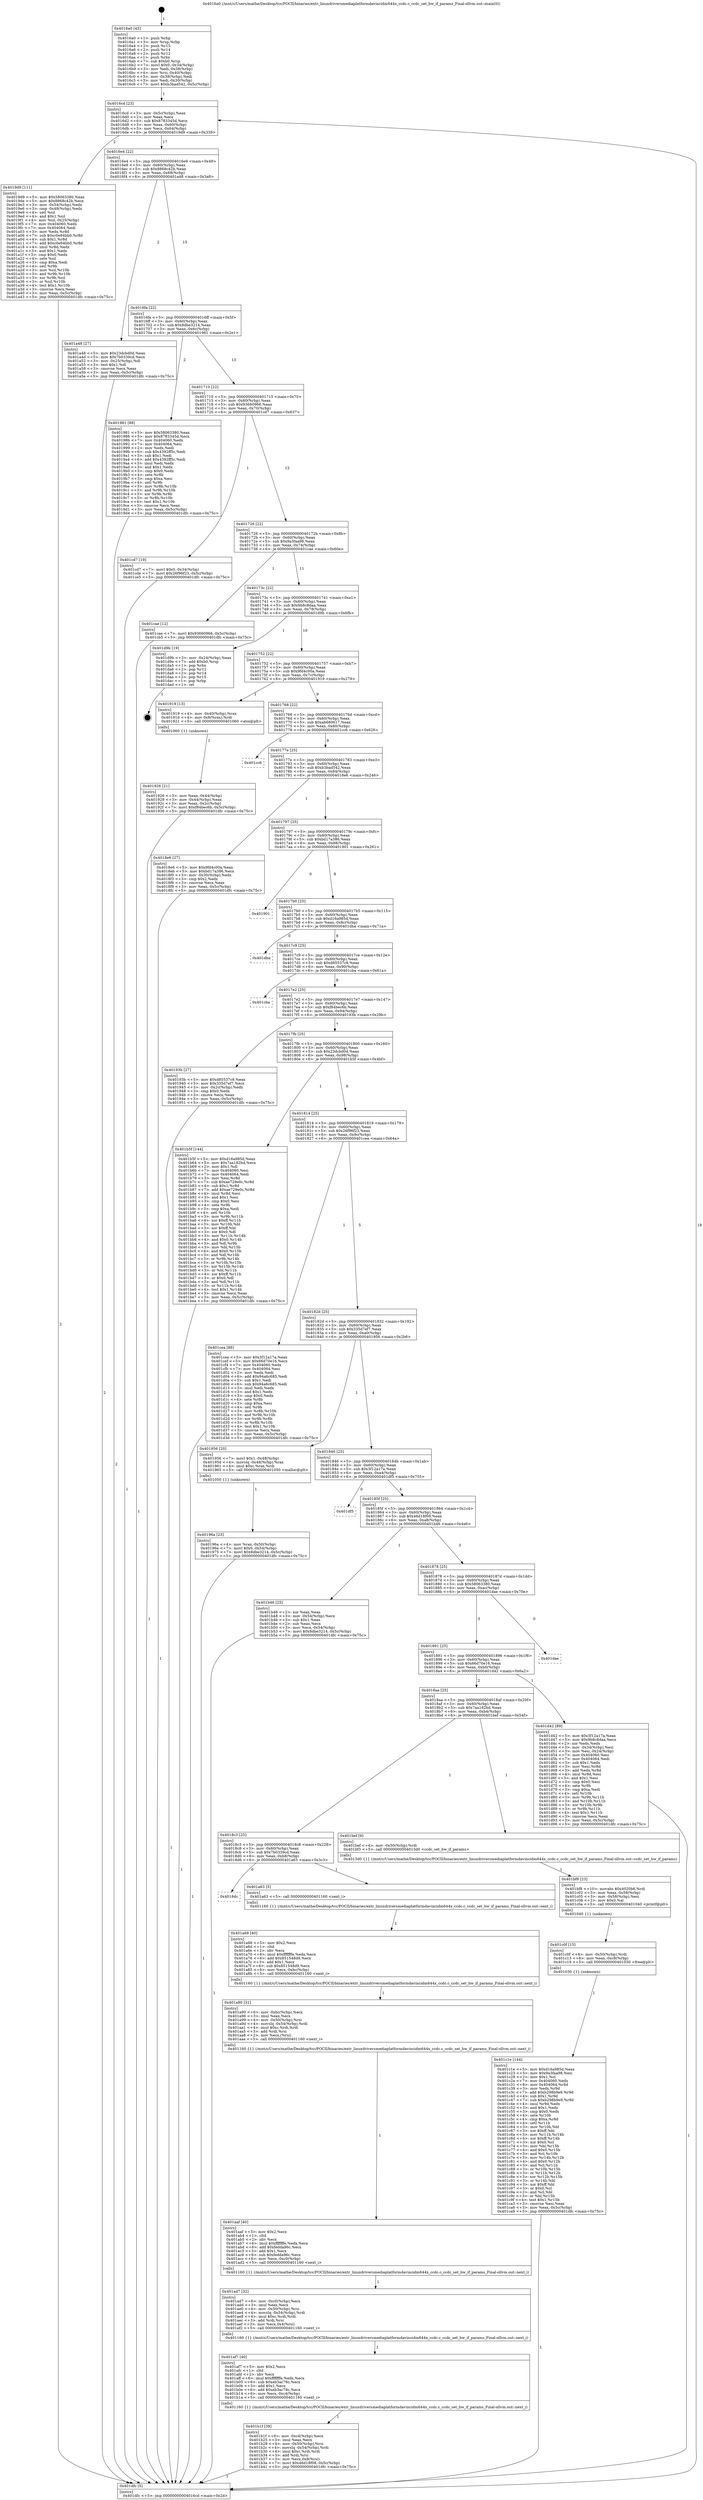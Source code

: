 digraph "0x4016a0" {
  label = "0x4016a0 (/mnt/c/Users/mathe/Desktop/tcc/POCII/binaries/extr_linuxdriversmediaplatformdavincidm644x_ccdc.c_ccdc_set_hw_if_params_Final-ollvm.out::main(0))"
  labelloc = "t"
  node[shape=record]

  Entry [label="",width=0.3,height=0.3,shape=circle,fillcolor=black,style=filled]
  "0x4016cd" [label="{
     0x4016cd [23]\l
     | [instrs]\l
     &nbsp;&nbsp;0x4016cd \<+3\>: mov -0x5c(%rbp),%eax\l
     &nbsp;&nbsp;0x4016d0 \<+2\>: mov %eax,%ecx\l
     &nbsp;&nbsp;0x4016d2 \<+6\>: sub $0x8783345d,%ecx\l
     &nbsp;&nbsp;0x4016d8 \<+3\>: mov %eax,-0x60(%rbp)\l
     &nbsp;&nbsp;0x4016db \<+3\>: mov %ecx,-0x64(%rbp)\l
     &nbsp;&nbsp;0x4016de \<+6\>: je 00000000004019d9 \<main+0x339\>\l
  }"]
  "0x4019d9" [label="{
     0x4019d9 [111]\l
     | [instrs]\l
     &nbsp;&nbsp;0x4019d9 \<+5\>: mov $0x58063380,%eax\l
     &nbsp;&nbsp;0x4019de \<+5\>: mov $0x8868c42b,%ecx\l
     &nbsp;&nbsp;0x4019e3 \<+3\>: mov -0x54(%rbp),%edx\l
     &nbsp;&nbsp;0x4019e6 \<+3\>: cmp -0x48(%rbp),%edx\l
     &nbsp;&nbsp;0x4019e9 \<+4\>: setl %sil\l
     &nbsp;&nbsp;0x4019ed \<+4\>: and $0x1,%sil\l
     &nbsp;&nbsp;0x4019f1 \<+4\>: mov %sil,-0x25(%rbp)\l
     &nbsp;&nbsp;0x4019f5 \<+7\>: mov 0x404060,%edx\l
     &nbsp;&nbsp;0x4019fc \<+7\>: mov 0x404064,%edi\l
     &nbsp;&nbsp;0x401a03 \<+3\>: mov %edx,%r8d\l
     &nbsp;&nbsp;0x401a06 \<+7\>: sub $0xc0e94bb0,%r8d\l
     &nbsp;&nbsp;0x401a0d \<+4\>: sub $0x1,%r8d\l
     &nbsp;&nbsp;0x401a11 \<+7\>: add $0xc0e94bb0,%r8d\l
     &nbsp;&nbsp;0x401a18 \<+4\>: imul %r8d,%edx\l
     &nbsp;&nbsp;0x401a1c \<+3\>: and $0x1,%edx\l
     &nbsp;&nbsp;0x401a1f \<+3\>: cmp $0x0,%edx\l
     &nbsp;&nbsp;0x401a22 \<+4\>: sete %sil\l
     &nbsp;&nbsp;0x401a26 \<+3\>: cmp $0xa,%edi\l
     &nbsp;&nbsp;0x401a29 \<+4\>: setl %r9b\l
     &nbsp;&nbsp;0x401a2d \<+3\>: mov %sil,%r10b\l
     &nbsp;&nbsp;0x401a30 \<+3\>: and %r9b,%r10b\l
     &nbsp;&nbsp;0x401a33 \<+3\>: xor %r9b,%sil\l
     &nbsp;&nbsp;0x401a36 \<+3\>: or %sil,%r10b\l
     &nbsp;&nbsp;0x401a39 \<+4\>: test $0x1,%r10b\l
     &nbsp;&nbsp;0x401a3d \<+3\>: cmovne %ecx,%eax\l
     &nbsp;&nbsp;0x401a40 \<+3\>: mov %eax,-0x5c(%rbp)\l
     &nbsp;&nbsp;0x401a43 \<+5\>: jmp 0000000000401dfc \<main+0x75c\>\l
  }"]
  "0x4016e4" [label="{
     0x4016e4 [22]\l
     | [instrs]\l
     &nbsp;&nbsp;0x4016e4 \<+5\>: jmp 00000000004016e9 \<main+0x49\>\l
     &nbsp;&nbsp;0x4016e9 \<+3\>: mov -0x60(%rbp),%eax\l
     &nbsp;&nbsp;0x4016ec \<+5\>: sub $0x8868c42b,%eax\l
     &nbsp;&nbsp;0x4016f1 \<+3\>: mov %eax,-0x68(%rbp)\l
     &nbsp;&nbsp;0x4016f4 \<+6\>: je 0000000000401a48 \<main+0x3a8\>\l
  }"]
  Exit [label="",width=0.3,height=0.3,shape=circle,fillcolor=black,style=filled,peripheries=2]
  "0x401a48" [label="{
     0x401a48 [27]\l
     | [instrs]\l
     &nbsp;&nbsp;0x401a48 \<+5\>: mov $0x23dcbd0d,%eax\l
     &nbsp;&nbsp;0x401a4d \<+5\>: mov $0x7b0339cd,%ecx\l
     &nbsp;&nbsp;0x401a52 \<+3\>: mov -0x25(%rbp),%dl\l
     &nbsp;&nbsp;0x401a55 \<+3\>: test $0x1,%dl\l
     &nbsp;&nbsp;0x401a58 \<+3\>: cmovne %ecx,%eax\l
     &nbsp;&nbsp;0x401a5b \<+3\>: mov %eax,-0x5c(%rbp)\l
     &nbsp;&nbsp;0x401a5e \<+5\>: jmp 0000000000401dfc \<main+0x75c\>\l
  }"]
  "0x4016fa" [label="{
     0x4016fa [22]\l
     | [instrs]\l
     &nbsp;&nbsp;0x4016fa \<+5\>: jmp 00000000004016ff \<main+0x5f\>\l
     &nbsp;&nbsp;0x4016ff \<+3\>: mov -0x60(%rbp),%eax\l
     &nbsp;&nbsp;0x401702 \<+5\>: sub $0x8dbe3214,%eax\l
     &nbsp;&nbsp;0x401707 \<+3\>: mov %eax,-0x6c(%rbp)\l
     &nbsp;&nbsp;0x40170a \<+6\>: je 0000000000401981 \<main+0x2e1\>\l
  }"]
  "0x401c1e" [label="{
     0x401c1e [144]\l
     | [instrs]\l
     &nbsp;&nbsp;0x401c1e \<+5\>: mov $0xd16a985d,%eax\l
     &nbsp;&nbsp;0x401c23 \<+5\>: mov $0x9a3faa98,%esi\l
     &nbsp;&nbsp;0x401c28 \<+2\>: mov $0x1,%cl\l
     &nbsp;&nbsp;0x401c2a \<+7\>: mov 0x404060,%edx\l
     &nbsp;&nbsp;0x401c31 \<+8\>: mov 0x404064,%r8d\l
     &nbsp;&nbsp;0x401c39 \<+3\>: mov %edx,%r9d\l
     &nbsp;&nbsp;0x401c3c \<+7\>: add $0xb298b9e9,%r9d\l
     &nbsp;&nbsp;0x401c43 \<+4\>: sub $0x1,%r9d\l
     &nbsp;&nbsp;0x401c47 \<+7\>: sub $0xb298b9e9,%r9d\l
     &nbsp;&nbsp;0x401c4e \<+4\>: imul %r9d,%edx\l
     &nbsp;&nbsp;0x401c52 \<+3\>: and $0x1,%edx\l
     &nbsp;&nbsp;0x401c55 \<+3\>: cmp $0x0,%edx\l
     &nbsp;&nbsp;0x401c58 \<+4\>: sete %r10b\l
     &nbsp;&nbsp;0x401c5c \<+4\>: cmp $0xa,%r8d\l
     &nbsp;&nbsp;0x401c60 \<+4\>: setl %r11b\l
     &nbsp;&nbsp;0x401c64 \<+3\>: mov %r10b,%bl\l
     &nbsp;&nbsp;0x401c67 \<+3\>: xor $0xff,%bl\l
     &nbsp;&nbsp;0x401c6a \<+3\>: mov %r11b,%r14b\l
     &nbsp;&nbsp;0x401c6d \<+4\>: xor $0xff,%r14b\l
     &nbsp;&nbsp;0x401c71 \<+3\>: xor $0x0,%cl\l
     &nbsp;&nbsp;0x401c74 \<+3\>: mov %bl,%r15b\l
     &nbsp;&nbsp;0x401c77 \<+4\>: and $0x0,%r15b\l
     &nbsp;&nbsp;0x401c7b \<+3\>: and %cl,%r10b\l
     &nbsp;&nbsp;0x401c7e \<+3\>: mov %r14b,%r12b\l
     &nbsp;&nbsp;0x401c81 \<+4\>: and $0x0,%r12b\l
     &nbsp;&nbsp;0x401c85 \<+3\>: and %cl,%r11b\l
     &nbsp;&nbsp;0x401c88 \<+3\>: or %r10b,%r15b\l
     &nbsp;&nbsp;0x401c8b \<+3\>: or %r11b,%r12b\l
     &nbsp;&nbsp;0x401c8e \<+3\>: xor %r12b,%r15b\l
     &nbsp;&nbsp;0x401c91 \<+3\>: or %r14b,%bl\l
     &nbsp;&nbsp;0x401c94 \<+3\>: xor $0xff,%bl\l
     &nbsp;&nbsp;0x401c97 \<+3\>: or $0x0,%cl\l
     &nbsp;&nbsp;0x401c9a \<+2\>: and %cl,%bl\l
     &nbsp;&nbsp;0x401c9c \<+3\>: or %bl,%r15b\l
     &nbsp;&nbsp;0x401c9f \<+4\>: test $0x1,%r15b\l
     &nbsp;&nbsp;0x401ca3 \<+3\>: cmovne %esi,%eax\l
     &nbsp;&nbsp;0x401ca6 \<+3\>: mov %eax,-0x5c(%rbp)\l
     &nbsp;&nbsp;0x401ca9 \<+5\>: jmp 0000000000401dfc \<main+0x75c\>\l
  }"]
  "0x401981" [label="{
     0x401981 [88]\l
     | [instrs]\l
     &nbsp;&nbsp;0x401981 \<+5\>: mov $0x58063380,%eax\l
     &nbsp;&nbsp;0x401986 \<+5\>: mov $0x8783345d,%ecx\l
     &nbsp;&nbsp;0x40198b \<+7\>: mov 0x404060,%edx\l
     &nbsp;&nbsp;0x401992 \<+7\>: mov 0x404064,%esi\l
     &nbsp;&nbsp;0x401999 \<+2\>: mov %edx,%edi\l
     &nbsp;&nbsp;0x40199b \<+6\>: sub $0x4392ff5c,%edi\l
     &nbsp;&nbsp;0x4019a1 \<+3\>: sub $0x1,%edi\l
     &nbsp;&nbsp;0x4019a4 \<+6\>: add $0x4392ff5c,%edi\l
     &nbsp;&nbsp;0x4019aa \<+3\>: imul %edi,%edx\l
     &nbsp;&nbsp;0x4019ad \<+3\>: and $0x1,%edx\l
     &nbsp;&nbsp;0x4019b0 \<+3\>: cmp $0x0,%edx\l
     &nbsp;&nbsp;0x4019b3 \<+4\>: sete %r8b\l
     &nbsp;&nbsp;0x4019b7 \<+3\>: cmp $0xa,%esi\l
     &nbsp;&nbsp;0x4019ba \<+4\>: setl %r9b\l
     &nbsp;&nbsp;0x4019be \<+3\>: mov %r8b,%r10b\l
     &nbsp;&nbsp;0x4019c1 \<+3\>: and %r9b,%r10b\l
     &nbsp;&nbsp;0x4019c4 \<+3\>: xor %r9b,%r8b\l
     &nbsp;&nbsp;0x4019c7 \<+3\>: or %r8b,%r10b\l
     &nbsp;&nbsp;0x4019ca \<+4\>: test $0x1,%r10b\l
     &nbsp;&nbsp;0x4019ce \<+3\>: cmovne %ecx,%eax\l
     &nbsp;&nbsp;0x4019d1 \<+3\>: mov %eax,-0x5c(%rbp)\l
     &nbsp;&nbsp;0x4019d4 \<+5\>: jmp 0000000000401dfc \<main+0x75c\>\l
  }"]
  "0x401710" [label="{
     0x401710 [22]\l
     | [instrs]\l
     &nbsp;&nbsp;0x401710 \<+5\>: jmp 0000000000401715 \<main+0x75\>\l
     &nbsp;&nbsp;0x401715 \<+3\>: mov -0x60(%rbp),%eax\l
     &nbsp;&nbsp;0x401718 \<+5\>: sub $0x93660966,%eax\l
     &nbsp;&nbsp;0x40171d \<+3\>: mov %eax,-0x70(%rbp)\l
     &nbsp;&nbsp;0x401720 \<+6\>: je 0000000000401cd7 \<main+0x637\>\l
  }"]
  "0x401c0f" [label="{
     0x401c0f [15]\l
     | [instrs]\l
     &nbsp;&nbsp;0x401c0f \<+4\>: mov -0x50(%rbp),%rdi\l
     &nbsp;&nbsp;0x401c13 \<+6\>: mov %eax,-0xc8(%rbp)\l
     &nbsp;&nbsp;0x401c19 \<+5\>: call 0000000000401030 \<free@plt\>\l
     | [calls]\l
     &nbsp;&nbsp;0x401030 \{1\} (unknown)\l
  }"]
  "0x401cd7" [label="{
     0x401cd7 [19]\l
     | [instrs]\l
     &nbsp;&nbsp;0x401cd7 \<+7\>: movl $0x0,-0x34(%rbp)\l
     &nbsp;&nbsp;0x401cde \<+7\>: movl $0x26f96f23,-0x5c(%rbp)\l
     &nbsp;&nbsp;0x401ce5 \<+5\>: jmp 0000000000401dfc \<main+0x75c\>\l
  }"]
  "0x401726" [label="{
     0x401726 [22]\l
     | [instrs]\l
     &nbsp;&nbsp;0x401726 \<+5\>: jmp 000000000040172b \<main+0x8b\>\l
     &nbsp;&nbsp;0x40172b \<+3\>: mov -0x60(%rbp),%eax\l
     &nbsp;&nbsp;0x40172e \<+5\>: sub $0x9a3faa98,%eax\l
     &nbsp;&nbsp;0x401733 \<+3\>: mov %eax,-0x74(%rbp)\l
     &nbsp;&nbsp;0x401736 \<+6\>: je 0000000000401cae \<main+0x60e\>\l
  }"]
  "0x401bf8" [label="{
     0x401bf8 [23]\l
     | [instrs]\l
     &nbsp;&nbsp;0x401bf8 \<+10\>: movabs $0x4020b6,%rdi\l
     &nbsp;&nbsp;0x401c02 \<+3\>: mov %eax,-0x58(%rbp)\l
     &nbsp;&nbsp;0x401c05 \<+3\>: mov -0x58(%rbp),%esi\l
     &nbsp;&nbsp;0x401c08 \<+2\>: mov $0x0,%al\l
     &nbsp;&nbsp;0x401c0a \<+5\>: call 0000000000401040 \<printf@plt\>\l
     | [calls]\l
     &nbsp;&nbsp;0x401040 \{1\} (unknown)\l
  }"]
  "0x401cae" [label="{
     0x401cae [12]\l
     | [instrs]\l
     &nbsp;&nbsp;0x401cae \<+7\>: movl $0x93660966,-0x5c(%rbp)\l
     &nbsp;&nbsp;0x401cb5 \<+5\>: jmp 0000000000401dfc \<main+0x75c\>\l
  }"]
  "0x40173c" [label="{
     0x40173c [22]\l
     | [instrs]\l
     &nbsp;&nbsp;0x40173c \<+5\>: jmp 0000000000401741 \<main+0xa1\>\l
     &nbsp;&nbsp;0x401741 \<+3\>: mov -0x60(%rbp),%eax\l
     &nbsp;&nbsp;0x401744 \<+5\>: sub $0x9b8c8daa,%eax\l
     &nbsp;&nbsp;0x401749 \<+3\>: mov %eax,-0x78(%rbp)\l
     &nbsp;&nbsp;0x40174c \<+6\>: je 0000000000401d9b \<main+0x6fb\>\l
  }"]
  "0x401b1f" [label="{
     0x401b1f [39]\l
     | [instrs]\l
     &nbsp;&nbsp;0x401b1f \<+6\>: mov -0xc4(%rbp),%ecx\l
     &nbsp;&nbsp;0x401b25 \<+3\>: imul %eax,%ecx\l
     &nbsp;&nbsp;0x401b28 \<+4\>: mov -0x50(%rbp),%rsi\l
     &nbsp;&nbsp;0x401b2c \<+4\>: movslq -0x54(%rbp),%rdi\l
     &nbsp;&nbsp;0x401b30 \<+4\>: imul $0xc,%rdi,%rdi\l
     &nbsp;&nbsp;0x401b34 \<+3\>: add %rdi,%rsi\l
     &nbsp;&nbsp;0x401b37 \<+3\>: mov %ecx,0x8(%rsi)\l
     &nbsp;&nbsp;0x401b3a \<+7\>: movl $0x46d18f08,-0x5c(%rbp)\l
     &nbsp;&nbsp;0x401b41 \<+5\>: jmp 0000000000401dfc \<main+0x75c\>\l
  }"]
  "0x401d9b" [label="{
     0x401d9b [19]\l
     | [instrs]\l
     &nbsp;&nbsp;0x401d9b \<+3\>: mov -0x24(%rbp),%eax\l
     &nbsp;&nbsp;0x401d9e \<+7\>: add $0xb0,%rsp\l
     &nbsp;&nbsp;0x401da5 \<+1\>: pop %rbx\l
     &nbsp;&nbsp;0x401da6 \<+2\>: pop %r12\l
     &nbsp;&nbsp;0x401da8 \<+2\>: pop %r14\l
     &nbsp;&nbsp;0x401daa \<+2\>: pop %r15\l
     &nbsp;&nbsp;0x401dac \<+1\>: pop %rbp\l
     &nbsp;&nbsp;0x401dad \<+1\>: ret\l
  }"]
  "0x401752" [label="{
     0x401752 [22]\l
     | [instrs]\l
     &nbsp;&nbsp;0x401752 \<+5\>: jmp 0000000000401757 \<main+0xb7\>\l
     &nbsp;&nbsp;0x401757 \<+3\>: mov -0x60(%rbp),%eax\l
     &nbsp;&nbsp;0x40175a \<+5\>: sub $0x9fd4c00a,%eax\l
     &nbsp;&nbsp;0x40175f \<+3\>: mov %eax,-0x7c(%rbp)\l
     &nbsp;&nbsp;0x401762 \<+6\>: je 0000000000401919 \<main+0x279\>\l
  }"]
  "0x401af7" [label="{
     0x401af7 [40]\l
     | [instrs]\l
     &nbsp;&nbsp;0x401af7 \<+5\>: mov $0x2,%ecx\l
     &nbsp;&nbsp;0x401afc \<+1\>: cltd\l
     &nbsp;&nbsp;0x401afd \<+2\>: idiv %ecx\l
     &nbsp;&nbsp;0x401aff \<+6\>: imul $0xfffffffe,%edx,%ecx\l
     &nbsp;&nbsp;0x401b05 \<+6\>: sub $0xeb3ac78c,%ecx\l
     &nbsp;&nbsp;0x401b0b \<+3\>: add $0x1,%ecx\l
     &nbsp;&nbsp;0x401b0e \<+6\>: add $0xeb3ac78c,%ecx\l
     &nbsp;&nbsp;0x401b14 \<+6\>: mov %ecx,-0xc4(%rbp)\l
     &nbsp;&nbsp;0x401b1a \<+5\>: call 0000000000401160 \<next_i\>\l
     | [calls]\l
     &nbsp;&nbsp;0x401160 \{1\} (/mnt/c/Users/mathe/Desktop/tcc/POCII/binaries/extr_linuxdriversmediaplatformdavincidm644x_ccdc.c_ccdc_set_hw_if_params_Final-ollvm.out::next_i)\l
  }"]
  "0x401919" [label="{
     0x401919 [13]\l
     | [instrs]\l
     &nbsp;&nbsp;0x401919 \<+4\>: mov -0x40(%rbp),%rax\l
     &nbsp;&nbsp;0x40191d \<+4\>: mov 0x8(%rax),%rdi\l
     &nbsp;&nbsp;0x401921 \<+5\>: call 0000000000401060 \<atoi@plt\>\l
     | [calls]\l
     &nbsp;&nbsp;0x401060 \{1\} (unknown)\l
  }"]
  "0x401768" [label="{
     0x401768 [22]\l
     | [instrs]\l
     &nbsp;&nbsp;0x401768 \<+5\>: jmp 000000000040176d \<main+0xcd\>\l
     &nbsp;&nbsp;0x40176d \<+3\>: mov -0x60(%rbp),%eax\l
     &nbsp;&nbsp;0x401770 \<+5\>: sub $0xab680617,%eax\l
     &nbsp;&nbsp;0x401775 \<+3\>: mov %eax,-0x80(%rbp)\l
     &nbsp;&nbsp;0x401778 \<+6\>: je 0000000000401cc6 \<main+0x626\>\l
  }"]
  "0x401ad7" [label="{
     0x401ad7 [32]\l
     | [instrs]\l
     &nbsp;&nbsp;0x401ad7 \<+6\>: mov -0xc0(%rbp),%ecx\l
     &nbsp;&nbsp;0x401add \<+3\>: imul %eax,%ecx\l
     &nbsp;&nbsp;0x401ae0 \<+4\>: mov -0x50(%rbp),%rsi\l
     &nbsp;&nbsp;0x401ae4 \<+4\>: movslq -0x54(%rbp),%rdi\l
     &nbsp;&nbsp;0x401ae8 \<+4\>: imul $0xc,%rdi,%rdi\l
     &nbsp;&nbsp;0x401aec \<+3\>: add %rdi,%rsi\l
     &nbsp;&nbsp;0x401aef \<+3\>: mov %ecx,0x4(%rsi)\l
     &nbsp;&nbsp;0x401af2 \<+5\>: call 0000000000401160 \<next_i\>\l
     | [calls]\l
     &nbsp;&nbsp;0x401160 \{1\} (/mnt/c/Users/mathe/Desktop/tcc/POCII/binaries/extr_linuxdriversmediaplatformdavincidm644x_ccdc.c_ccdc_set_hw_if_params_Final-ollvm.out::next_i)\l
  }"]
  "0x401cc6" [label="{
     0x401cc6\l
  }", style=dashed]
  "0x40177e" [label="{
     0x40177e [25]\l
     | [instrs]\l
     &nbsp;&nbsp;0x40177e \<+5\>: jmp 0000000000401783 \<main+0xe3\>\l
     &nbsp;&nbsp;0x401783 \<+3\>: mov -0x60(%rbp),%eax\l
     &nbsp;&nbsp;0x401786 \<+5\>: sub $0xb3bad542,%eax\l
     &nbsp;&nbsp;0x40178b \<+6\>: mov %eax,-0x84(%rbp)\l
     &nbsp;&nbsp;0x401791 \<+6\>: je 00000000004018e6 \<main+0x246\>\l
  }"]
  "0x401aaf" [label="{
     0x401aaf [40]\l
     | [instrs]\l
     &nbsp;&nbsp;0x401aaf \<+5\>: mov $0x2,%ecx\l
     &nbsp;&nbsp;0x401ab4 \<+1\>: cltd\l
     &nbsp;&nbsp;0x401ab5 \<+2\>: idiv %ecx\l
     &nbsp;&nbsp;0x401ab7 \<+6\>: imul $0xfffffffe,%edx,%ecx\l
     &nbsp;&nbsp;0x401abd \<+6\>: add $0xfedda96c,%ecx\l
     &nbsp;&nbsp;0x401ac3 \<+3\>: add $0x1,%ecx\l
     &nbsp;&nbsp;0x401ac6 \<+6\>: sub $0xfedda96c,%ecx\l
     &nbsp;&nbsp;0x401acc \<+6\>: mov %ecx,-0xc0(%rbp)\l
     &nbsp;&nbsp;0x401ad2 \<+5\>: call 0000000000401160 \<next_i\>\l
     | [calls]\l
     &nbsp;&nbsp;0x401160 \{1\} (/mnt/c/Users/mathe/Desktop/tcc/POCII/binaries/extr_linuxdriversmediaplatformdavincidm644x_ccdc.c_ccdc_set_hw_if_params_Final-ollvm.out::next_i)\l
  }"]
  "0x4018e6" [label="{
     0x4018e6 [27]\l
     | [instrs]\l
     &nbsp;&nbsp;0x4018e6 \<+5\>: mov $0x9fd4c00a,%eax\l
     &nbsp;&nbsp;0x4018eb \<+5\>: mov $0xbd17a386,%ecx\l
     &nbsp;&nbsp;0x4018f0 \<+3\>: mov -0x30(%rbp),%edx\l
     &nbsp;&nbsp;0x4018f3 \<+3\>: cmp $0x2,%edx\l
     &nbsp;&nbsp;0x4018f6 \<+3\>: cmovne %ecx,%eax\l
     &nbsp;&nbsp;0x4018f9 \<+3\>: mov %eax,-0x5c(%rbp)\l
     &nbsp;&nbsp;0x4018fc \<+5\>: jmp 0000000000401dfc \<main+0x75c\>\l
  }"]
  "0x401797" [label="{
     0x401797 [25]\l
     | [instrs]\l
     &nbsp;&nbsp;0x401797 \<+5\>: jmp 000000000040179c \<main+0xfc\>\l
     &nbsp;&nbsp;0x40179c \<+3\>: mov -0x60(%rbp),%eax\l
     &nbsp;&nbsp;0x40179f \<+5\>: sub $0xbd17a386,%eax\l
     &nbsp;&nbsp;0x4017a4 \<+6\>: mov %eax,-0x88(%rbp)\l
     &nbsp;&nbsp;0x4017aa \<+6\>: je 0000000000401901 \<main+0x261\>\l
  }"]
  "0x401dfc" [label="{
     0x401dfc [5]\l
     | [instrs]\l
     &nbsp;&nbsp;0x401dfc \<+5\>: jmp 00000000004016cd \<main+0x2d\>\l
  }"]
  "0x4016a0" [label="{
     0x4016a0 [45]\l
     | [instrs]\l
     &nbsp;&nbsp;0x4016a0 \<+1\>: push %rbp\l
     &nbsp;&nbsp;0x4016a1 \<+3\>: mov %rsp,%rbp\l
     &nbsp;&nbsp;0x4016a4 \<+2\>: push %r15\l
     &nbsp;&nbsp;0x4016a6 \<+2\>: push %r14\l
     &nbsp;&nbsp;0x4016a8 \<+2\>: push %r12\l
     &nbsp;&nbsp;0x4016aa \<+1\>: push %rbx\l
     &nbsp;&nbsp;0x4016ab \<+7\>: sub $0xb0,%rsp\l
     &nbsp;&nbsp;0x4016b2 \<+7\>: movl $0x0,-0x34(%rbp)\l
     &nbsp;&nbsp;0x4016b9 \<+3\>: mov %edi,-0x38(%rbp)\l
     &nbsp;&nbsp;0x4016bc \<+4\>: mov %rsi,-0x40(%rbp)\l
     &nbsp;&nbsp;0x4016c0 \<+3\>: mov -0x38(%rbp),%edi\l
     &nbsp;&nbsp;0x4016c3 \<+3\>: mov %edi,-0x30(%rbp)\l
     &nbsp;&nbsp;0x4016c6 \<+7\>: movl $0xb3bad542,-0x5c(%rbp)\l
  }"]
  "0x401926" [label="{
     0x401926 [21]\l
     | [instrs]\l
     &nbsp;&nbsp;0x401926 \<+3\>: mov %eax,-0x44(%rbp)\l
     &nbsp;&nbsp;0x401929 \<+3\>: mov -0x44(%rbp),%eax\l
     &nbsp;&nbsp;0x40192c \<+3\>: mov %eax,-0x2c(%rbp)\l
     &nbsp;&nbsp;0x40192f \<+7\>: movl $0xf84bec6b,-0x5c(%rbp)\l
     &nbsp;&nbsp;0x401936 \<+5\>: jmp 0000000000401dfc \<main+0x75c\>\l
  }"]
  "0x401a90" [label="{
     0x401a90 [31]\l
     | [instrs]\l
     &nbsp;&nbsp;0x401a90 \<+6\>: mov -0xbc(%rbp),%ecx\l
     &nbsp;&nbsp;0x401a96 \<+3\>: imul %eax,%ecx\l
     &nbsp;&nbsp;0x401a99 \<+4\>: mov -0x50(%rbp),%rsi\l
     &nbsp;&nbsp;0x401a9d \<+4\>: movslq -0x54(%rbp),%rdi\l
     &nbsp;&nbsp;0x401aa1 \<+4\>: imul $0xc,%rdi,%rdi\l
     &nbsp;&nbsp;0x401aa5 \<+3\>: add %rdi,%rsi\l
     &nbsp;&nbsp;0x401aa8 \<+2\>: mov %ecx,(%rsi)\l
     &nbsp;&nbsp;0x401aaa \<+5\>: call 0000000000401160 \<next_i\>\l
     | [calls]\l
     &nbsp;&nbsp;0x401160 \{1\} (/mnt/c/Users/mathe/Desktop/tcc/POCII/binaries/extr_linuxdriversmediaplatformdavincidm644x_ccdc.c_ccdc_set_hw_if_params_Final-ollvm.out::next_i)\l
  }"]
  "0x401901" [label="{
     0x401901\l
  }", style=dashed]
  "0x4017b0" [label="{
     0x4017b0 [25]\l
     | [instrs]\l
     &nbsp;&nbsp;0x4017b0 \<+5\>: jmp 00000000004017b5 \<main+0x115\>\l
     &nbsp;&nbsp;0x4017b5 \<+3\>: mov -0x60(%rbp),%eax\l
     &nbsp;&nbsp;0x4017b8 \<+5\>: sub $0xd16a985d,%eax\l
     &nbsp;&nbsp;0x4017bd \<+6\>: mov %eax,-0x8c(%rbp)\l
     &nbsp;&nbsp;0x4017c3 \<+6\>: je 0000000000401dba \<main+0x71a\>\l
  }"]
  "0x401a68" [label="{
     0x401a68 [40]\l
     | [instrs]\l
     &nbsp;&nbsp;0x401a68 \<+5\>: mov $0x2,%ecx\l
     &nbsp;&nbsp;0x401a6d \<+1\>: cltd\l
     &nbsp;&nbsp;0x401a6e \<+2\>: idiv %ecx\l
     &nbsp;&nbsp;0x401a70 \<+6\>: imul $0xfffffffe,%edx,%ecx\l
     &nbsp;&nbsp;0x401a76 \<+6\>: add $0x851548d9,%ecx\l
     &nbsp;&nbsp;0x401a7c \<+3\>: add $0x1,%ecx\l
     &nbsp;&nbsp;0x401a7f \<+6\>: sub $0x851548d9,%ecx\l
     &nbsp;&nbsp;0x401a85 \<+6\>: mov %ecx,-0xbc(%rbp)\l
     &nbsp;&nbsp;0x401a8b \<+5\>: call 0000000000401160 \<next_i\>\l
     | [calls]\l
     &nbsp;&nbsp;0x401160 \{1\} (/mnt/c/Users/mathe/Desktop/tcc/POCII/binaries/extr_linuxdriversmediaplatformdavincidm644x_ccdc.c_ccdc_set_hw_if_params_Final-ollvm.out::next_i)\l
  }"]
  "0x401dba" [label="{
     0x401dba\l
  }", style=dashed]
  "0x4017c9" [label="{
     0x4017c9 [25]\l
     | [instrs]\l
     &nbsp;&nbsp;0x4017c9 \<+5\>: jmp 00000000004017ce \<main+0x12e\>\l
     &nbsp;&nbsp;0x4017ce \<+3\>: mov -0x60(%rbp),%eax\l
     &nbsp;&nbsp;0x4017d1 \<+5\>: sub $0xd85537c9,%eax\l
     &nbsp;&nbsp;0x4017d6 \<+6\>: mov %eax,-0x90(%rbp)\l
     &nbsp;&nbsp;0x4017dc \<+6\>: je 0000000000401cba \<main+0x61a\>\l
  }"]
  "0x4018dc" [label="{
     0x4018dc\l
  }", style=dashed]
  "0x401cba" [label="{
     0x401cba\l
  }", style=dashed]
  "0x4017e2" [label="{
     0x4017e2 [25]\l
     | [instrs]\l
     &nbsp;&nbsp;0x4017e2 \<+5\>: jmp 00000000004017e7 \<main+0x147\>\l
     &nbsp;&nbsp;0x4017e7 \<+3\>: mov -0x60(%rbp),%eax\l
     &nbsp;&nbsp;0x4017ea \<+5\>: sub $0xf84bec6b,%eax\l
     &nbsp;&nbsp;0x4017ef \<+6\>: mov %eax,-0x94(%rbp)\l
     &nbsp;&nbsp;0x4017f5 \<+6\>: je 000000000040193b \<main+0x29b\>\l
  }"]
  "0x401a63" [label="{
     0x401a63 [5]\l
     | [instrs]\l
     &nbsp;&nbsp;0x401a63 \<+5\>: call 0000000000401160 \<next_i\>\l
     | [calls]\l
     &nbsp;&nbsp;0x401160 \{1\} (/mnt/c/Users/mathe/Desktop/tcc/POCII/binaries/extr_linuxdriversmediaplatformdavincidm644x_ccdc.c_ccdc_set_hw_if_params_Final-ollvm.out::next_i)\l
  }"]
  "0x40193b" [label="{
     0x40193b [27]\l
     | [instrs]\l
     &nbsp;&nbsp;0x40193b \<+5\>: mov $0xd85537c9,%eax\l
     &nbsp;&nbsp;0x401940 \<+5\>: mov $0x335d7ef7,%ecx\l
     &nbsp;&nbsp;0x401945 \<+3\>: mov -0x2c(%rbp),%edx\l
     &nbsp;&nbsp;0x401948 \<+3\>: cmp $0x0,%edx\l
     &nbsp;&nbsp;0x40194b \<+3\>: cmove %ecx,%eax\l
     &nbsp;&nbsp;0x40194e \<+3\>: mov %eax,-0x5c(%rbp)\l
     &nbsp;&nbsp;0x401951 \<+5\>: jmp 0000000000401dfc \<main+0x75c\>\l
  }"]
  "0x4017fb" [label="{
     0x4017fb [25]\l
     | [instrs]\l
     &nbsp;&nbsp;0x4017fb \<+5\>: jmp 0000000000401800 \<main+0x160\>\l
     &nbsp;&nbsp;0x401800 \<+3\>: mov -0x60(%rbp),%eax\l
     &nbsp;&nbsp;0x401803 \<+5\>: sub $0x23dcbd0d,%eax\l
     &nbsp;&nbsp;0x401808 \<+6\>: mov %eax,-0x98(%rbp)\l
     &nbsp;&nbsp;0x40180e \<+6\>: je 0000000000401b5f \<main+0x4bf\>\l
  }"]
  "0x4018c3" [label="{
     0x4018c3 [25]\l
     | [instrs]\l
     &nbsp;&nbsp;0x4018c3 \<+5\>: jmp 00000000004018c8 \<main+0x228\>\l
     &nbsp;&nbsp;0x4018c8 \<+3\>: mov -0x60(%rbp),%eax\l
     &nbsp;&nbsp;0x4018cb \<+5\>: sub $0x7b0339cd,%eax\l
     &nbsp;&nbsp;0x4018d0 \<+6\>: mov %eax,-0xb8(%rbp)\l
     &nbsp;&nbsp;0x4018d6 \<+6\>: je 0000000000401a63 \<main+0x3c3\>\l
  }"]
  "0x401b5f" [label="{
     0x401b5f [144]\l
     | [instrs]\l
     &nbsp;&nbsp;0x401b5f \<+5\>: mov $0xd16a985d,%eax\l
     &nbsp;&nbsp;0x401b64 \<+5\>: mov $0x7aa182bd,%ecx\l
     &nbsp;&nbsp;0x401b69 \<+2\>: mov $0x1,%dl\l
     &nbsp;&nbsp;0x401b6b \<+7\>: mov 0x404060,%esi\l
     &nbsp;&nbsp;0x401b72 \<+7\>: mov 0x404064,%edi\l
     &nbsp;&nbsp;0x401b79 \<+3\>: mov %esi,%r8d\l
     &nbsp;&nbsp;0x401b7c \<+7\>: sub $0xae729e0c,%r8d\l
     &nbsp;&nbsp;0x401b83 \<+4\>: sub $0x1,%r8d\l
     &nbsp;&nbsp;0x401b87 \<+7\>: add $0xae729e0c,%r8d\l
     &nbsp;&nbsp;0x401b8e \<+4\>: imul %r8d,%esi\l
     &nbsp;&nbsp;0x401b92 \<+3\>: and $0x1,%esi\l
     &nbsp;&nbsp;0x401b95 \<+3\>: cmp $0x0,%esi\l
     &nbsp;&nbsp;0x401b98 \<+4\>: sete %r9b\l
     &nbsp;&nbsp;0x401b9c \<+3\>: cmp $0xa,%edi\l
     &nbsp;&nbsp;0x401b9f \<+4\>: setl %r10b\l
     &nbsp;&nbsp;0x401ba3 \<+3\>: mov %r9b,%r11b\l
     &nbsp;&nbsp;0x401ba6 \<+4\>: xor $0xff,%r11b\l
     &nbsp;&nbsp;0x401baa \<+3\>: mov %r10b,%bl\l
     &nbsp;&nbsp;0x401bad \<+3\>: xor $0xff,%bl\l
     &nbsp;&nbsp;0x401bb0 \<+3\>: xor $0x0,%dl\l
     &nbsp;&nbsp;0x401bb3 \<+3\>: mov %r11b,%r14b\l
     &nbsp;&nbsp;0x401bb6 \<+4\>: and $0x0,%r14b\l
     &nbsp;&nbsp;0x401bba \<+3\>: and %dl,%r9b\l
     &nbsp;&nbsp;0x401bbd \<+3\>: mov %bl,%r15b\l
     &nbsp;&nbsp;0x401bc0 \<+4\>: and $0x0,%r15b\l
     &nbsp;&nbsp;0x401bc4 \<+3\>: and %dl,%r10b\l
     &nbsp;&nbsp;0x401bc7 \<+3\>: or %r9b,%r14b\l
     &nbsp;&nbsp;0x401bca \<+3\>: or %r10b,%r15b\l
     &nbsp;&nbsp;0x401bcd \<+3\>: xor %r15b,%r14b\l
     &nbsp;&nbsp;0x401bd0 \<+3\>: or %bl,%r11b\l
     &nbsp;&nbsp;0x401bd3 \<+4\>: xor $0xff,%r11b\l
     &nbsp;&nbsp;0x401bd7 \<+3\>: or $0x0,%dl\l
     &nbsp;&nbsp;0x401bda \<+3\>: and %dl,%r11b\l
     &nbsp;&nbsp;0x401bdd \<+3\>: or %r11b,%r14b\l
     &nbsp;&nbsp;0x401be0 \<+4\>: test $0x1,%r14b\l
     &nbsp;&nbsp;0x401be4 \<+3\>: cmovne %ecx,%eax\l
     &nbsp;&nbsp;0x401be7 \<+3\>: mov %eax,-0x5c(%rbp)\l
     &nbsp;&nbsp;0x401bea \<+5\>: jmp 0000000000401dfc \<main+0x75c\>\l
  }"]
  "0x401814" [label="{
     0x401814 [25]\l
     | [instrs]\l
     &nbsp;&nbsp;0x401814 \<+5\>: jmp 0000000000401819 \<main+0x179\>\l
     &nbsp;&nbsp;0x401819 \<+3\>: mov -0x60(%rbp),%eax\l
     &nbsp;&nbsp;0x40181c \<+5\>: sub $0x26f96f23,%eax\l
     &nbsp;&nbsp;0x401821 \<+6\>: mov %eax,-0x9c(%rbp)\l
     &nbsp;&nbsp;0x401827 \<+6\>: je 0000000000401cea \<main+0x64a\>\l
  }"]
  "0x401bef" [label="{
     0x401bef [9]\l
     | [instrs]\l
     &nbsp;&nbsp;0x401bef \<+4\>: mov -0x50(%rbp),%rdi\l
     &nbsp;&nbsp;0x401bf3 \<+5\>: call 00000000004013d0 \<ccdc_set_hw_if_params\>\l
     | [calls]\l
     &nbsp;&nbsp;0x4013d0 \{1\} (/mnt/c/Users/mathe/Desktop/tcc/POCII/binaries/extr_linuxdriversmediaplatformdavincidm644x_ccdc.c_ccdc_set_hw_if_params_Final-ollvm.out::ccdc_set_hw_if_params)\l
  }"]
  "0x401cea" [label="{
     0x401cea [88]\l
     | [instrs]\l
     &nbsp;&nbsp;0x401cea \<+5\>: mov $0x3f12a17a,%eax\l
     &nbsp;&nbsp;0x401cef \<+5\>: mov $0x66d70e16,%ecx\l
     &nbsp;&nbsp;0x401cf4 \<+7\>: mov 0x404060,%edx\l
     &nbsp;&nbsp;0x401cfb \<+7\>: mov 0x404064,%esi\l
     &nbsp;&nbsp;0x401d02 \<+2\>: mov %edx,%edi\l
     &nbsp;&nbsp;0x401d04 \<+6\>: add $0x94a6c685,%edi\l
     &nbsp;&nbsp;0x401d0a \<+3\>: sub $0x1,%edi\l
     &nbsp;&nbsp;0x401d0d \<+6\>: sub $0x94a6c685,%edi\l
     &nbsp;&nbsp;0x401d13 \<+3\>: imul %edi,%edx\l
     &nbsp;&nbsp;0x401d16 \<+3\>: and $0x1,%edx\l
     &nbsp;&nbsp;0x401d19 \<+3\>: cmp $0x0,%edx\l
     &nbsp;&nbsp;0x401d1c \<+4\>: sete %r8b\l
     &nbsp;&nbsp;0x401d20 \<+3\>: cmp $0xa,%esi\l
     &nbsp;&nbsp;0x401d23 \<+4\>: setl %r9b\l
     &nbsp;&nbsp;0x401d27 \<+3\>: mov %r8b,%r10b\l
     &nbsp;&nbsp;0x401d2a \<+3\>: and %r9b,%r10b\l
     &nbsp;&nbsp;0x401d2d \<+3\>: xor %r9b,%r8b\l
     &nbsp;&nbsp;0x401d30 \<+3\>: or %r8b,%r10b\l
     &nbsp;&nbsp;0x401d33 \<+4\>: test $0x1,%r10b\l
     &nbsp;&nbsp;0x401d37 \<+3\>: cmovne %ecx,%eax\l
     &nbsp;&nbsp;0x401d3a \<+3\>: mov %eax,-0x5c(%rbp)\l
     &nbsp;&nbsp;0x401d3d \<+5\>: jmp 0000000000401dfc \<main+0x75c\>\l
  }"]
  "0x40182d" [label="{
     0x40182d [25]\l
     | [instrs]\l
     &nbsp;&nbsp;0x40182d \<+5\>: jmp 0000000000401832 \<main+0x192\>\l
     &nbsp;&nbsp;0x401832 \<+3\>: mov -0x60(%rbp),%eax\l
     &nbsp;&nbsp;0x401835 \<+5\>: sub $0x335d7ef7,%eax\l
     &nbsp;&nbsp;0x40183a \<+6\>: mov %eax,-0xa0(%rbp)\l
     &nbsp;&nbsp;0x401840 \<+6\>: je 0000000000401956 \<main+0x2b6\>\l
  }"]
  "0x4018aa" [label="{
     0x4018aa [25]\l
     | [instrs]\l
     &nbsp;&nbsp;0x4018aa \<+5\>: jmp 00000000004018af \<main+0x20f\>\l
     &nbsp;&nbsp;0x4018af \<+3\>: mov -0x60(%rbp),%eax\l
     &nbsp;&nbsp;0x4018b2 \<+5\>: sub $0x7aa182bd,%eax\l
     &nbsp;&nbsp;0x4018b7 \<+6\>: mov %eax,-0xb4(%rbp)\l
     &nbsp;&nbsp;0x4018bd \<+6\>: je 0000000000401bef \<main+0x54f\>\l
  }"]
  "0x401956" [label="{
     0x401956 [20]\l
     | [instrs]\l
     &nbsp;&nbsp;0x401956 \<+7\>: movl $0x1,-0x48(%rbp)\l
     &nbsp;&nbsp;0x40195d \<+4\>: movslq -0x48(%rbp),%rax\l
     &nbsp;&nbsp;0x401961 \<+4\>: imul $0xc,%rax,%rdi\l
     &nbsp;&nbsp;0x401965 \<+5\>: call 0000000000401050 \<malloc@plt\>\l
     | [calls]\l
     &nbsp;&nbsp;0x401050 \{1\} (unknown)\l
  }"]
  "0x401846" [label="{
     0x401846 [25]\l
     | [instrs]\l
     &nbsp;&nbsp;0x401846 \<+5\>: jmp 000000000040184b \<main+0x1ab\>\l
     &nbsp;&nbsp;0x40184b \<+3\>: mov -0x60(%rbp),%eax\l
     &nbsp;&nbsp;0x40184e \<+5\>: sub $0x3f12a17a,%eax\l
     &nbsp;&nbsp;0x401853 \<+6\>: mov %eax,-0xa4(%rbp)\l
     &nbsp;&nbsp;0x401859 \<+6\>: je 0000000000401df5 \<main+0x755\>\l
  }"]
  "0x40196a" [label="{
     0x40196a [23]\l
     | [instrs]\l
     &nbsp;&nbsp;0x40196a \<+4\>: mov %rax,-0x50(%rbp)\l
     &nbsp;&nbsp;0x40196e \<+7\>: movl $0x0,-0x54(%rbp)\l
     &nbsp;&nbsp;0x401975 \<+7\>: movl $0x8dbe3214,-0x5c(%rbp)\l
     &nbsp;&nbsp;0x40197c \<+5\>: jmp 0000000000401dfc \<main+0x75c\>\l
  }"]
  "0x401d42" [label="{
     0x401d42 [89]\l
     | [instrs]\l
     &nbsp;&nbsp;0x401d42 \<+5\>: mov $0x3f12a17a,%eax\l
     &nbsp;&nbsp;0x401d47 \<+5\>: mov $0x9b8c8daa,%ecx\l
     &nbsp;&nbsp;0x401d4c \<+2\>: xor %edx,%edx\l
     &nbsp;&nbsp;0x401d4e \<+3\>: mov -0x34(%rbp),%esi\l
     &nbsp;&nbsp;0x401d51 \<+3\>: mov %esi,-0x24(%rbp)\l
     &nbsp;&nbsp;0x401d54 \<+7\>: mov 0x404060,%esi\l
     &nbsp;&nbsp;0x401d5b \<+7\>: mov 0x404064,%edi\l
     &nbsp;&nbsp;0x401d62 \<+3\>: sub $0x1,%edx\l
     &nbsp;&nbsp;0x401d65 \<+3\>: mov %esi,%r8d\l
     &nbsp;&nbsp;0x401d68 \<+3\>: add %edx,%r8d\l
     &nbsp;&nbsp;0x401d6b \<+4\>: imul %r8d,%esi\l
     &nbsp;&nbsp;0x401d6f \<+3\>: and $0x1,%esi\l
     &nbsp;&nbsp;0x401d72 \<+3\>: cmp $0x0,%esi\l
     &nbsp;&nbsp;0x401d75 \<+4\>: sete %r9b\l
     &nbsp;&nbsp;0x401d79 \<+3\>: cmp $0xa,%edi\l
     &nbsp;&nbsp;0x401d7c \<+4\>: setl %r10b\l
     &nbsp;&nbsp;0x401d80 \<+3\>: mov %r9b,%r11b\l
     &nbsp;&nbsp;0x401d83 \<+3\>: and %r10b,%r11b\l
     &nbsp;&nbsp;0x401d86 \<+3\>: xor %r10b,%r9b\l
     &nbsp;&nbsp;0x401d89 \<+3\>: or %r9b,%r11b\l
     &nbsp;&nbsp;0x401d8c \<+4\>: test $0x1,%r11b\l
     &nbsp;&nbsp;0x401d90 \<+3\>: cmovne %ecx,%eax\l
     &nbsp;&nbsp;0x401d93 \<+3\>: mov %eax,-0x5c(%rbp)\l
     &nbsp;&nbsp;0x401d96 \<+5\>: jmp 0000000000401dfc \<main+0x75c\>\l
  }"]
  "0x401df5" [label="{
     0x401df5\l
  }", style=dashed]
  "0x40185f" [label="{
     0x40185f [25]\l
     | [instrs]\l
     &nbsp;&nbsp;0x40185f \<+5\>: jmp 0000000000401864 \<main+0x1c4\>\l
     &nbsp;&nbsp;0x401864 \<+3\>: mov -0x60(%rbp),%eax\l
     &nbsp;&nbsp;0x401867 \<+5\>: sub $0x46d18f08,%eax\l
     &nbsp;&nbsp;0x40186c \<+6\>: mov %eax,-0xa8(%rbp)\l
     &nbsp;&nbsp;0x401872 \<+6\>: je 0000000000401b46 \<main+0x4a6\>\l
  }"]
  "0x401891" [label="{
     0x401891 [25]\l
     | [instrs]\l
     &nbsp;&nbsp;0x401891 \<+5\>: jmp 0000000000401896 \<main+0x1f6\>\l
     &nbsp;&nbsp;0x401896 \<+3\>: mov -0x60(%rbp),%eax\l
     &nbsp;&nbsp;0x401899 \<+5\>: sub $0x66d70e16,%eax\l
     &nbsp;&nbsp;0x40189e \<+6\>: mov %eax,-0xb0(%rbp)\l
     &nbsp;&nbsp;0x4018a4 \<+6\>: je 0000000000401d42 \<main+0x6a2\>\l
  }"]
  "0x401b46" [label="{
     0x401b46 [25]\l
     | [instrs]\l
     &nbsp;&nbsp;0x401b46 \<+2\>: xor %eax,%eax\l
     &nbsp;&nbsp;0x401b48 \<+3\>: mov -0x54(%rbp),%ecx\l
     &nbsp;&nbsp;0x401b4b \<+3\>: sub $0x1,%eax\l
     &nbsp;&nbsp;0x401b4e \<+2\>: sub %eax,%ecx\l
     &nbsp;&nbsp;0x401b50 \<+3\>: mov %ecx,-0x54(%rbp)\l
     &nbsp;&nbsp;0x401b53 \<+7\>: movl $0x8dbe3214,-0x5c(%rbp)\l
     &nbsp;&nbsp;0x401b5a \<+5\>: jmp 0000000000401dfc \<main+0x75c\>\l
  }"]
  "0x401878" [label="{
     0x401878 [25]\l
     | [instrs]\l
     &nbsp;&nbsp;0x401878 \<+5\>: jmp 000000000040187d \<main+0x1dd\>\l
     &nbsp;&nbsp;0x40187d \<+3\>: mov -0x60(%rbp),%eax\l
     &nbsp;&nbsp;0x401880 \<+5\>: sub $0x58063380,%eax\l
     &nbsp;&nbsp;0x401885 \<+6\>: mov %eax,-0xac(%rbp)\l
     &nbsp;&nbsp;0x40188b \<+6\>: je 0000000000401dae \<main+0x70e\>\l
  }"]
  "0x401dae" [label="{
     0x401dae\l
  }", style=dashed]
  Entry -> "0x4016a0" [label=" 1"]
  "0x4016cd" -> "0x4019d9" [label=" 2"]
  "0x4016cd" -> "0x4016e4" [label=" 17"]
  "0x401d9b" -> Exit [label=" 1"]
  "0x4016e4" -> "0x401a48" [label=" 2"]
  "0x4016e4" -> "0x4016fa" [label=" 15"]
  "0x401d42" -> "0x401dfc" [label=" 1"]
  "0x4016fa" -> "0x401981" [label=" 2"]
  "0x4016fa" -> "0x401710" [label=" 13"]
  "0x401cea" -> "0x401dfc" [label=" 1"]
  "0x401710" -> "0x401cd7" [label=" 1"]
  "0x401710" -> "0x401726" [label=" 12"]
  "0x401cd7" -> "0x401dfc" [label=" 1"]
  "0x401726" -> "0x401cae" [label=" 1"]
  "0x401726" -> "0x40173c" [label=" 11"]
  "0x401cae" -> "0x401dfc" [label=" 1"]
  "0x40173c" -> "0x401d9b" [label=" 1"]
  "0x40173c" -> "0x401752" [label=" 10"]
  "0x401c1e" -> "0x401dfc" [label=" 1"]
  "0x401752" -> "0x401919" [label=" 1"]
  "0x401752" -> "0x401768" [label=" 9"]
  "0x401c0f" -> "0x401c1e" [label=" 1"]
  "0x401768" -> "0x401cc6" [label=" 0"]
  "0x401768" -> "0x40177e" [label=" 9"]
  "0x401bf8" -> "0x401c0f" [label=" 1"]
  "0x40177e" -> "0x4018e6" [label=" 1"]
  "0x40177e" -> "0x401797" [label=" 8"]
  "0x4018e6" -> "0x401dfc" [label=" 1"]
  "0x4016a0" -> "0x4016cd" [label=" 1"]
  "0x401dfc" -> "0x4016cd" [label=" 18"]
  "0x401919" -> "0x401926" [label=" 1"]
  "0x401926" -> "0x401dfc" [label=" 1"]
  "0x401bef" -> "0x401bf8" [label=" 1"]
  "0x401797" -> "0x401901" [label=" 0"]
  "0x401797" -> "0x4017b0" [label=" 8"]
  "0x401b5f" -> "0x401dfc" [label=" 1"]
  "0x4017b0" -> "0x401dba" [label=" 0"]
  "0x4017b0" -> "0x4017c9" [label=" 8"]
  "0x401b46" -> "0x401dfc" [label=" 1"]
  "0x4017c9" -> "0x401cba" [label=" 0"]
  "0x4017c9" -> "0x4017e2" [label=" 8"]
  "0x401b1f" -> "0x401dfc" [label=" 1"]
  "0x4017e2" -> "0x40193b" [label=" 1"]
  "0x4017e2" -> "0x4017fb" [label=" 7"]
  "0x40193b" -> "0x401dfc" [label=" 1"]
  "0x401af7" -> "0x401b1f" [label=" 1"]
  "0x4017fb" -> "0x401b5f" [label=" 1"]
  "0x4017fb" -> "0x401814" [label=" 6"]
  "0x401aaf" -> "0x401ad7" [label=" 1"]
  "0x401814" -> "0x401cea" [label=" 1"]
  "0x401814" -> "0x40182d" [label=" 5"]
  "0x401a90" -> "0x401aaf" [label=" 1"]
  "0x40182d" -> "0x401956" [label=" 1"]
  "0x40182d" -> "0x401846" [label=" 4"]
  "0x401956" -> "0x40196a" [label=" 1"]
  "0x40196a" -> "0x401dfc" [label=" 1"]
  "0x401981" -> "0x401dfc" [label=" 2"]
  "0x4019d9" -> "0x401dfc" [label=" 2"]
  "0x401a48" -> "0x401dfc" [label=" 2"]
  "0x401a63" -> "0x401a68" [label=" 1"]
  "0x401846" -> "0x401df5" [label=" 0"]
  "0x401846" -> "0x40185f" [label=" 4"]
  "0x4018c3" -> "0x4018dc" [label=" 0"]
  "0x40185f" -> "0x401b46" [label=" 1"]
  "0x40185f" -> "0x401878" [label=" 3"]
  "0x401ad7" -> "0x401af7" [label=" 1"]
  "0x401878" -> "0x401dae" [label=" 0"]
  "0x401878" -> "0x401891" [label=" 3"]
  "0x4018c3" -> "0x401a63" [label=" 1"]
  "0x401891" -> "0x401d42" [label=" 1"]
  "0x401891" -> "0x4018aa" [label=" 2"]
  "0x401a68" -> "0x401a90" [label=" 1"]
  "0x4018aa" -> "0x401bef" [label=" 1"]
  "0x4018aa" -> "0x4018c3" [label=" 1"]
}
